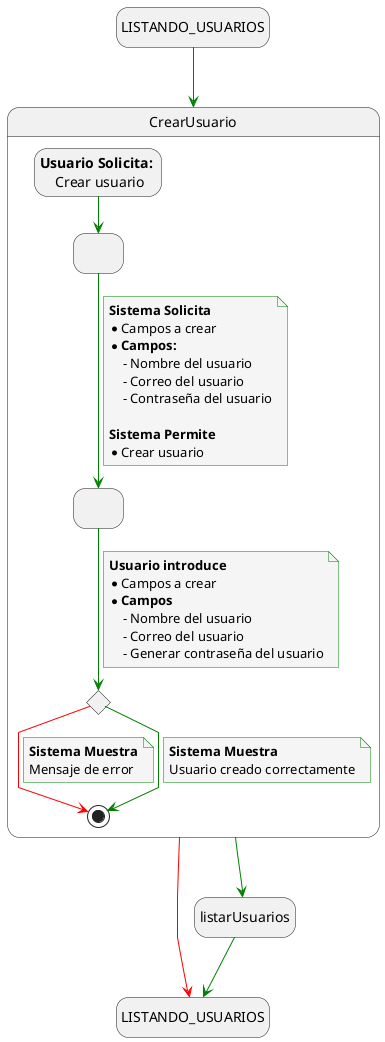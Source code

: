 @startuml crear_usuario

skinparam {
  NoteBackgroundColor #whiteSmoke
  ArrowColor #green
  NoteBorderColor #green
  linetype polyline
}

hide empty description

state startState as "LISTANDO_USUARIOS"
state endState as "LISTANDO_USUARIOS"

startState --> CrearUsuario
CrearUsuario --> listarUsuarios
listarUsuarios --> endState
CrearUsuario -[#red]> endState

state CrearUsuario {
    state solicitudCrearUsuario as " "
    state envioCrearUsuario as " "
    state revisionCrearUsuario <<choice>>
    state usuarioSolicita as "<b>Usuario Solicita:</b> \n Crear usuario"

    usuarioSolicita --> solicitudCrearUsuario
    solicitudCrearUsuario --> envioCrearUsuario
    note on link
        <b>Sistema Solicita</b>
        * Campos a crear
        * <b>Campos:</b>
            - Nombre del usuario
            - Correo del usuario
            - Contraseña del usuario

        <b>Sistema Permite</b>
        * Crear usuario
    end note

    envioCrearUsuario --> revisionCrearUsuario
    note on link
        <b>Usuario introduce</b>
        * Campos a crear
        * <b>Campos</b>
            - Nombre del usuario
            - Correo del usuario
            - Generar contraseña del usuario
    end note

    revisionCrearUsuario -[#red]-> [*]
    note on link
        <b>Sistema Muestra</b>
        Mensaje de error
    end note

   revisionCrearUsuario --> [*]
    note on link
        <b>Sistema Muestra</b>
        Usuario creado correctamente
    end note
}

@enduml